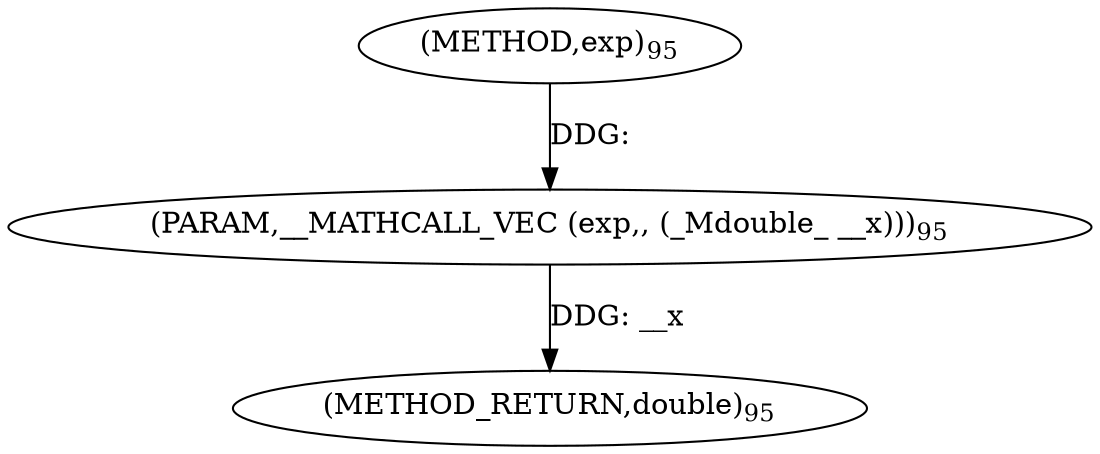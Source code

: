 digraph "exp" {  
"6270" [label = <(METHOD,exp)<SUB>95</SUB>> ]
"6272" [label = <(METHOD_RETURN,double)<SUB>95</SUB>> ]
"6271" [label = <(PARAM,__MATHCALL_VEC (exp,, (_Mdouble_ __x)))<SUB>95</SUB>> ]
  "6271" -> "6272"  [ label = "DDG: __x"] 
  "6270" -> "6271"  [ label = "DDG: "] 
}
